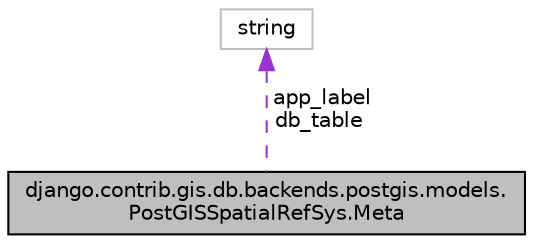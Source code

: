 digraph "django.contrib.gis.db.backends.postgis.models.PostGISSpatialRefSys.Meta"
{
 // LATEX_PDF_SIZE
  edge [fontname="Helvetica",fontsize="10",labelfontname="Helvetica",labelfontsize="10"];
  node [fontname="Helvetica",fontsize="10",shape=record];
  Node1 [label="django.contrib.gis.db.backends.postgis.models.\lPostGISSpatialRefSys.Meta",height=0.2,width=0.4,color="black", fillcolor="grey75", style="filled", fontcolor="black",tooltip=" "];
  Node2 -> Node1 [dir="back",color="darkorchid3",fontsize="10",style="dashed",label=" app_label\ndb_table" ];
  Node2 [label="string",height=0.2,width=0.4,color="grey75", fillcolor="white", style="filled",tooltip=" "];
}
